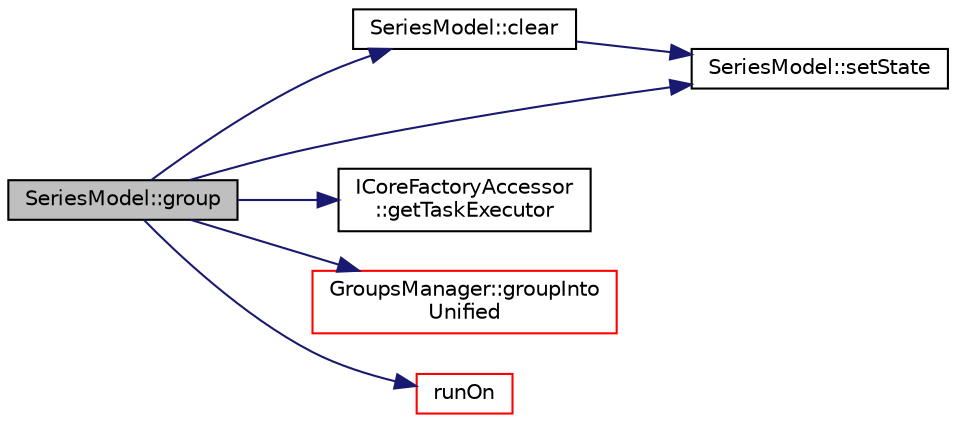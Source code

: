 digraph "SeriesModel::group"
{
 // LATEX_PDF_SIZE
  edge [fontname="Helvetica",fontsize="10",labelfontname="Helvetica",labelfontsize="10"];
  node [fontname="Helvetica",fontsize="10",shape=record];
  rankdir="LR";
  Node1 [label="SeriesModel::group",height=0.2,width=0.4,color="black", fillcolor="grey75", style="filled", fontcolor="black",tooltip=" "];
  Node1 -> Node2 [color="midnightblue",fontsize="10",style="solid",fontname="Helvetica"];
  Node2 [label="SeriesModel::clear",height=0.2,width=0.4,color="black", fillcolor="white", style="filled",URL="$class_series_model.html#acfb8dbae5970d0cadf30486573ee7829",tooltip=" "];
  Node2 -> Node3 [color="midnightblue",fontsize="10",style="solid",fontname="Helvetica"];
  Node3 [label="SeriesModel::setState",height=0.2,width=0.4,color="black", fillcolor="white", style="filled",URL="$class_series_model.html#a8cc445abc5d3f700f77c97a02702c1c0",tooltip=" "];
  Node1 -> Node4 [color="midnightblue",fontsize="10",style="solid",fontname="Helvetica"];
  Node4 [label="ICoreFactoryAccessor\l::getTaskExecutor",height=0.2,width=0.4,color="black", fillcolor="white", style="filled",URL="$struct_i_core_factory_accessor.html#a7b6e39015260976a48cb866e3794367c",tooltip=" "];
  Node1 -> Node5 [color="midnightblue",fontsize="10",style="solid",fontname="Helvetica"];
  Node5 [label="GroupsManager::groupInto\lUnified",height=0.2,width=0.4,color="red", fillcolor="white", style="filled",URL="$namespace_groups_manager.html#a7688a5744e350dd3101bd49749100d87",tooltip=" "];
  Node1 -> Node7 [color="midnightblue",fontsize="10",style="solid",fontname="Helvetica"];
  Node7 [label="runOn",height=0.2,width=0.4,color="red", fillcolor="white", style="filled",URL="$task__executor__utils_8hpp.html#a5ea69972c8df5ac9ccc33003ea723338",tooltip=" "];
  Node1 -> Node3 [color="midnightblue",fontsize="10",style="solid",fontname="Helvetica"];
}
